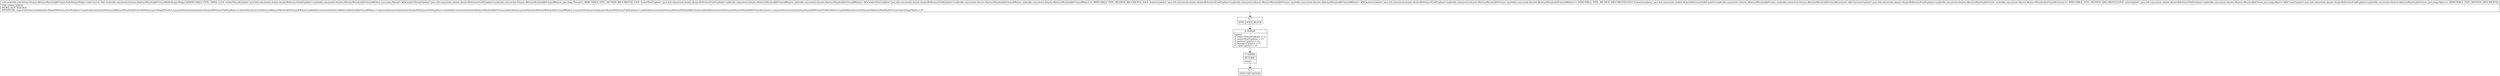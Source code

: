 digraph "CFG forandroidx.concurrent.futures.AbstractResolvableFuture.SafeAtomicHelper.\<init\>(Ljava\/util\/concurrent\/atomic\/AtomicReferenceFieldUpdater;Ljava\/util\/concurrent\/atomic\/AtomicReferenceFieldUpdater;Ljava\/util\/concurrent\/atomic\/AtomicReferenceFieldUpdater;Ljava\/util\/concurrent\/atomic\/AtomicReferenceFieldUpdater;Ljava\/util\/concurrent\/atomic\/AtomicReferenceFieldUpdater;)V" {
Node_4 [shape=record,label="{4\:\ ?|MTH_ENTER_BLOCK\l}"];
Node_6 [shape=record,label="{6\:\ 0x0000|super()\lr1.waiterThreadUpdater = r2\lr1.waiterNextUpdater = r3\lr1.waitersUpdater = r4\lr1.listenersUpdater = r5\lr1.valueUpdater = r6\l}"];
Node_7 [shape=record,label="{7\:\ 0x000e|RETURN\l|return\l}"];
Node_5 [shape=record,label="{5\:\ ?|MTH_EXIT_BLOCK\l}"];
MethodNode[shape=record,label="{void androidx.concurrent.futures.AbstractResolvableFuture.SafeAtomicHelper.\<init\>((r1v0 'this' androidx.concurrent.futures.AbstractResolvableFuture$SafeAtomicHelper A[IMMUTABLE_TYPE, THIS]), (r2v0 'waiterThreadUpdater' java.util.concurrent.atomic.AtomicReferenceFieldUpdater\<androidx.concurrent.futures.AbstractResolvableFuture$Waiter, java.lang.Thread\> A[D('waiterThreadUpdater' java.util.concurrent.atomic.AtomicReferenceFieldUpdater\<androidx.concurrent.futures.AbstractResolvableFuture$Waiter, java.lang.Thread\>), IMMUTABLE_TYPE, METHOD_ARGUMENT]), (r3v0 'waiterNextUpdater' java.util.concurrent.atomic.AtomicReferenceFieldUpdater\<androidx.concurrent.futures.AbstractResolvableFuture$Waiter, androidx.concurrent.futures.AbstractResolvableFuture$Waiter\> A[D('waiterNextUpdater' java.util.concurrent.atomic.AtomicReferenceFieldUpdater\<androidx.concurrent.futures.AbstractResolvableFuture$Waiter, androidx.concurrent.futures.AbstractResolvableFuture$Waiter\>), IMMUTABLE_TYPE, METHOD_ARGUMENT]), (r4v0 'waitersUpdater' java.util.concurrent.atomic.AtomicReferenceFieldUpdater\<androidx.concurrent.futures.AbstractResolvableFuture, androidx.concurrent.futures.AbstractResolvableFuture$Waiter\> A[D('waitersUpdater' java.util.concurrent.atomic.AtomicReferenceFieldUpdater\<androidx.concurrent.futures.AbstractResolvableFuture, androidx.concurrent.futures.AbstractResolvableFuture$Waiter\>), IMMUTABLE_TYPE, METHOD_ARGUMENT]), (r5v0 'listenersUpdater' java.util.concurrent.atomic.AtomicReferenceFieldUpdater\<androidx.concurrent.futures.AbstractResolvableFuture, androidx.concurrent.futures.AbstractResolvableFuture$Listener\> A[D('listenersUpdater' java.util.concurrent.atomic.AtomicReferenceFieldUpdater\<androidx.concurrent.futures.AbstractResolvableFuture, androidx.concurrent.futures.AbstractResolvableFuture$Listener\>), IMMUTABLE_TYPE, METHOD_ARGUMENT]), (r6v0 'valueUpdater' java.util.concurrent.atomic.AtomicReferenceFieldUpdater\<androidx.concurrent.futures.AbstractResolvableFuture, java.lang.Object\> A[D('valueUpdater' java.util.concurrent.atomic.AtomicReferenceFieldUpdater\<androidx.concurrent.futures.AbstractResolvableFuture, java.lang.Object\>), IMMUTABLE_TYPE, METHOD_ARGUMENT]))  | USE_LINES_HINTS\lINLINE_NOT_NEEDED\lSIGNATURE: (Ljava\/util\/concurrent\/atomic\/AtomicReferenceFieldUpdater\<Landroidx\/concurrent\/futures\/AbstractResolvableFuture$Waiter;Ljava\/lang\/Thread;\>;Ljava\/util\/concurrent\/atomic\/AtomicReferenceFieldUpdater\<Landroidx\/concurrent\/futures\/AbstractResolvableFuture$Waiter;Landroidx\/concurrent\/futures\/AbstractResolvableFuture$Waiter;\>;Ljava\/util\/concurrent\/atomic\/AtomicReferenceFieldUpdater\<Landroidx\/concurrent\/futures\/AbstractResolvableFuture;Landroidx\/concurrent\/futures\/AbstractResolvableFuture$Waiter;\>;Ljava\/util\/concurrent\/atomic\/AtomicReferenceFieldUpdater\<Landroidx\/concurrent\/futures\/AbstractResolvableFuture;Landroidx\/concurrent\/futures\/AbstractResolvableFuture$Listener;\>;Ljava\/util\/concurrent\/atomic\/AtomicReferenceFieldUpdater\<Landroidx\/concurrent\/futures\/AbstractResolvableFuture;Ljava\/lang\/Object;\>;)V\l}"];
MethodNode -> Node_4;Node_4 -> Node_6;
Node_6 -> Node_7;
Node_7 -> Node_5;
}

